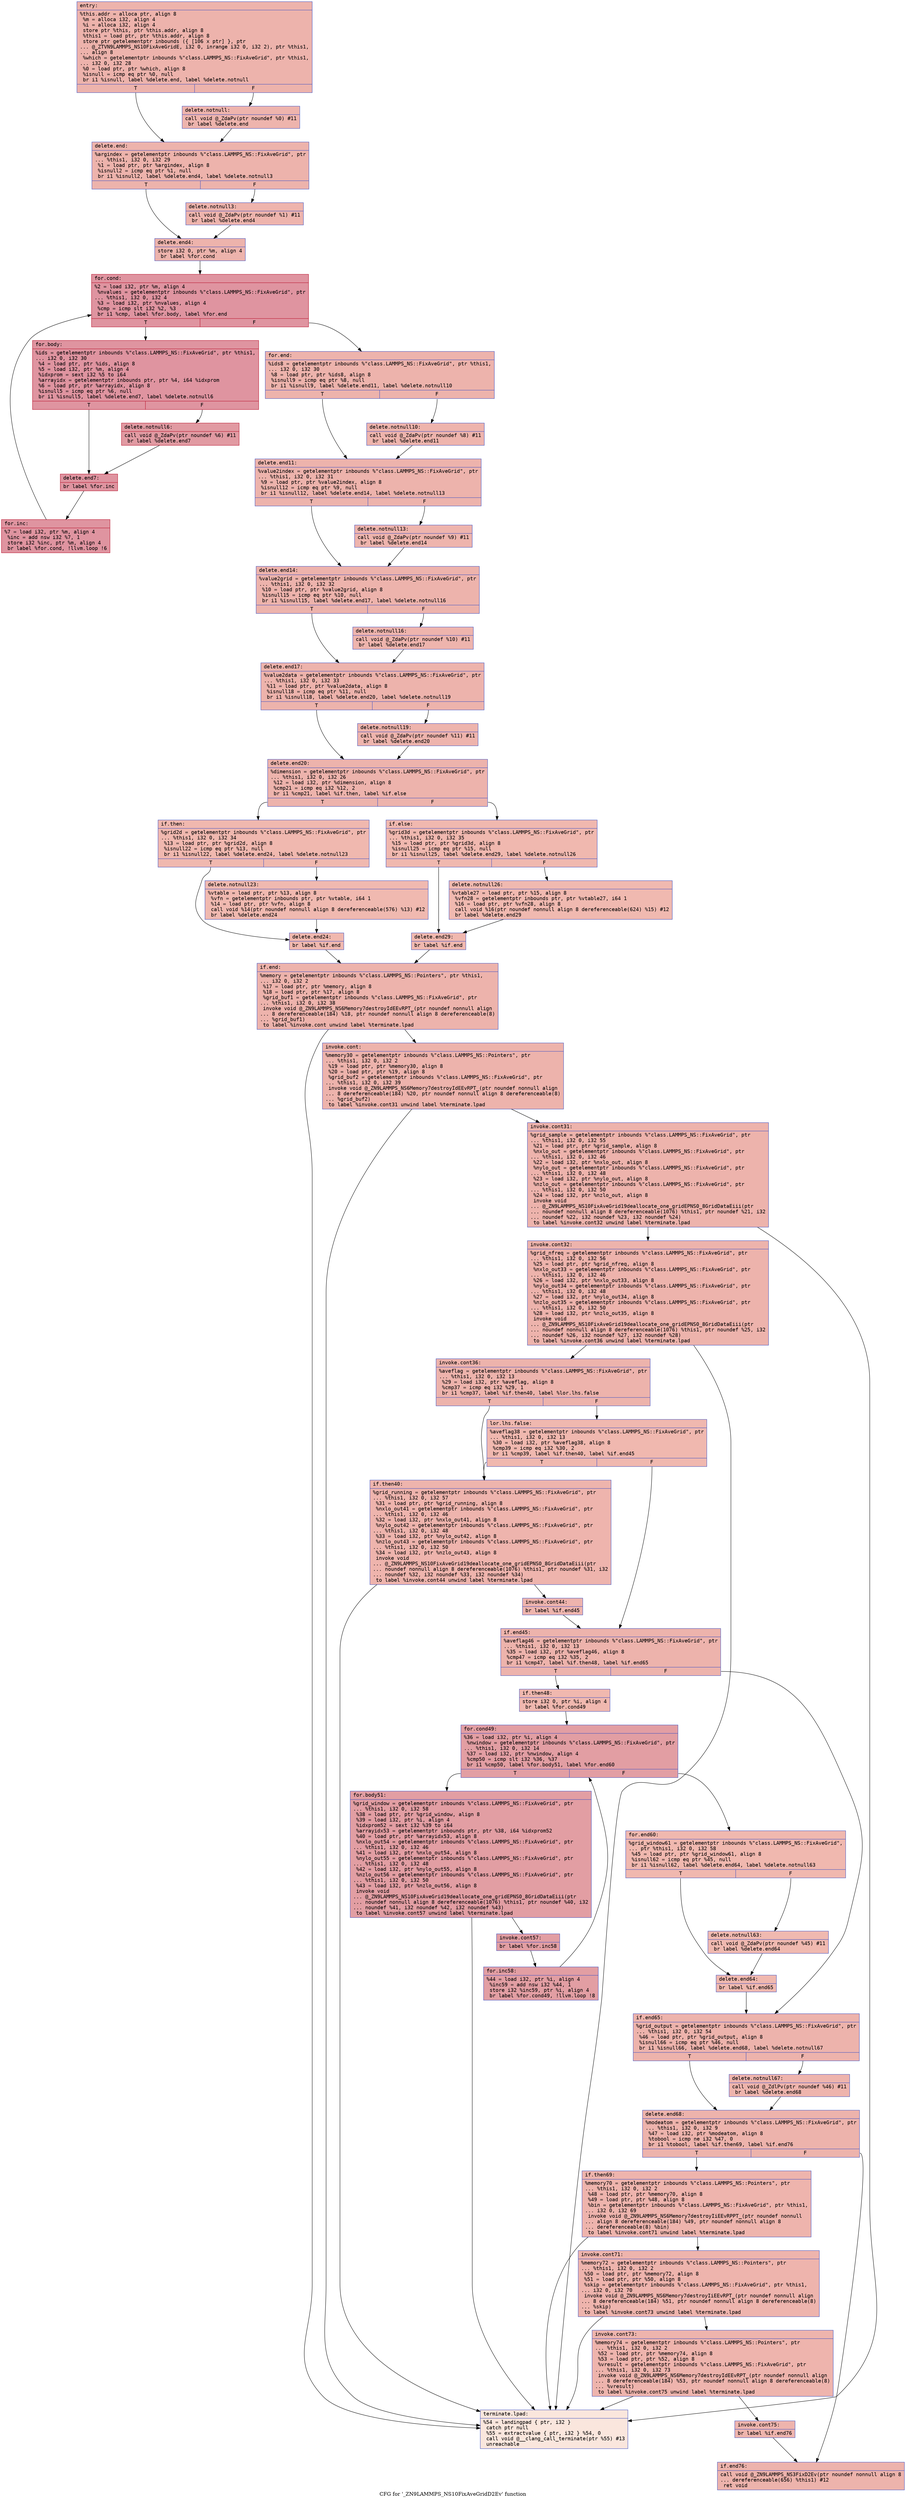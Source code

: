 digraph "CFG for '_ZN9LAMMPS_NS10FixAveGridD2Ev' function" {
	label="CFG for '_ZN9LAMMPS_NS10FixAveGridD2Ev' function";

	Node0x560b51308390 [shape=record,color="#3d50c3ff", style=filled, fillcolor="#d6524470" fontname="Courier",label="{entry:\l|  %this.addr = alloca ptr, align 8\l  %m = alloca i32, align 4\l  %i = alloca i32, align 4\l  store ptr %this, ptr %this.addr, align 8\l  %this1 = load ptr, ptr %this.addr, align 8\l  store ptr getelementptr inbounds (\{ [106 x ptr] \}, ptr\l... @_ZTVN9LAMMPS_NS10FixAveGridE, i32 0, inrange i32 0, i32 2), ptr %this1,\l... align 8\l  %which = getelementptr inbounds %\"class.LAMMPS_NS::FixAveGrid\", ptr %this1,\l... i32 0, i32 28\l  %0 = load ptr, ptr %which, align 8\l  %isnull = icmp eq ptr %0, null\l  br i1 %isnull, label %delete.end, label %delete.notnull\l|{<s0>T|<s1>F}}"];
	Node0x560b51308390:s0 -> Node0x560b51308820[tooltip="entry -> delete.end\nProbability 37.50%" ];
	Node0x560b51308390:s1 -> Node0x560b51308870[tooltip="entry -> delete.notnull\nProbability 62.50%" ];
	Node0x560b51308870 [shape=record,color="#3d50c3ff", style=filled, fillcolor="#d8564670" fontname="Courier",label="{delete.notnull:\l|  call void @_ZdaPv(ptr noundef %0) #11\l  br label %delete.end\l}"];
	Node0x560b51308870 -> Node0x560b51308820[tooltip="delete.notnull -> delete.end\nProbability 100.00%" ];
	Node0x560b51308820 [shape=record,color="#3d50c3ff", style=filled, fillcolor="#d6524470" fontname="Courier",label="{delete.end:\l|  %argindex = getelementptr inbounds %\"class.LAMMPS_NS::FixAveGrid\", ptr\l... %this1, i32 0, i32 29\l  %1 = load ptr, ptr %argindex, align 8\l  %isnull2 = icmp eq ptr %1, null\l  br i1 %isnull2, label %delete.end4, label %delete.notnull3\l|{<s0>T|<s1>F}}"];
	Node0x560b51308820:s0 -> Node0x560b51308d10[tooltip="delete.end -> delete.end4\nProbability 37.50%" ];
	Node0x560b51308820:s1 -> Node0x560b51308f30[tooltip="delete.end -> delete.notnull3\nProbability 62.50%" ];
	Node0x560b51308f30 [shape=record,color="#3d50c3ff", style=filled, fillcolor="#d8564670" fontname="Courier",label="{delete.notnull3:\l|  call void @_ZdaPv(ptr noundef %1) #11\l  br label %delete.end4\l}"];
	Node0x560b51308f30 -> Node0x560b51308d10[tooltip="delete.notnull3 -> delete.end4\nProbability 100.00%" ];
	Node0x560b51308d10 [shape=record,color="#3d50c3ff", style=filled, fillcolor="#d6524470" fontname="Courier",label="{delete.end4:\l|  store i32 0, ptr %m, align 4\l  br label %for.cond\l}"];
	Node0x560b51308d10 -> Node0x560b513092d0[tooltip="delete.end4 -> for.cond\nProbability 100.00%" ];
	Node0x560b513092d0 [shape=record,color="#b70d28ff", style=filled, fillcolor="#b70d2870" fontname="Courier",label="{for.cond:\l|  %2 = load i32, ptr %m, align 4\l  %nvalues = getelementptr inbounds %\"class.LAMMPS_NS::FixAveGrid\", ptr\l... %this1, i32 0, i32 4\l  %3 = load i32, ptr %nvalues, align 4\l  %cmp = icmp slt i32 %2, %3\l  br i1 %cmp, label %for.body, label %for.end\l|{<s0>T|<s1>F}}"];
	Node0x560b513092d0:s0 -> Node0x560b51309600[tooltip="for.cond -> for.body\nProbability 96.88%" ];
	Node0x560b513092d0:s1 -> Node0x560b51309680[tooltip="for.cond -> for.end\nProbability 3.12%" ];
	Node0x560b51309600 [shape=record,color="#b70d28ff", style=filled, fillcolor="#b70d2870" fontname="Courier",label="{for.body:\l|  %ids = getelementptr inbounds %\"class.LAMMPS_NS::FixAveGrid\", ptr %this1,\l... i32 0, i32 30\l  %4 = load ptr, ptr %ids, align 8\l  %5 = load i32, ptr %m, align 4\l  %idxprom = sext i32 %5 to i64\l  %arrayidx = getelementptr inbounds ptr, ptr %4, i64 %idxprom\l  %6 = load ptr, ptr %arrayidx, align 8\l  %isnull5 = icmp eq ptr %6, null\l  br i1 %isnull5, label %delete.end7, label %delete.notnull6\l|{<s0>T|<s1>F}}"];
	Node0x560b51309600:s0 -> Node0x560b51309c10[tooltip="for.body -> delete.end7\nProbability 37.50%" ];
	Node0x560b51309600:s1 -> Node0x560b51309c90[tooltip="for.body -> delete.notnull6\nProbability 62.50%" ];
	Node0x560b51309c90 [shape=record,color="#b70d28ff", style=filled, fillcolor="#bb1b2c70" fontname="Courier",label="{delete.notnull6:\l|  call void @_ZdaPv(ptr noundef %6) #11\l  br label %delete.end7\l}"];
	Node0x560b51309c90 -> Node0x560b51309c10[tooltip="delete.notnull6 -> delete.end7\nProbability 100.00%" ];
	Node0x560b51309c10 [shape=record,color="#b70d28ff", style=filled, fillcolor="#b70d2870" fontname="Courier",label="{delete.end7:\l|  br label %for.inc\l}"];
	Node0x560b51309c10 -> Node0x560b5130a140[tooltip="delete.end7 -> for.inc\nProbability 100.00%" ];
	Node0x560b5130a140 [shape=record,color="#b70d28ff", style=filled, fillcolor="#b70d2870" fontname="Courier",label="{for.inc:\l|  %7 = load i32, ptr %m, align 4\l  %inc = add nsw i32 %7, 1\l  store i32 %inc, ptr %m, align 4\l  br label %for.cond, !llvm.loop !6\l}"];
	Node0x560b5130a140 -> Node0x560b513092d0[tooltip="for.inc -> for.cond\nProbability 100.00%" ];
	Node0x560b51309680 [shape=record,color="#3d50c3ff", style=filled, fillcolor="#d6524470" fontname="Courier",label="{for.end:\l|  %ids8 = getelementptr inbounds %\"class.LAMMPS_NS::FixAveGrid\", ptr %this1,\l... i32 0, i32 30\l  %8 = load ptr, ptr %ids8, align 8\l  %isnull9 = icmp eq ptr %8, null\l  br i1 %isnull9, label %delete.end11, label %delete.notnull10\l|{<s0>T|<s1>F}}"];
	Node0x560b51309680:s0 -> Node0x560b5130a6c0[tooltip="for.end -> delete.end11\nProbability 37.50%" ];
	Node0x560b51309680:s1 -> Node0x560b5130a740[tooltip="for.end -> delete.notnull10\nProbability 62.50%" ];
	Node0x560b5130a740 [shape=record,color="#3d50c3ff", style=filled, fillcolor="#d8564670" fontname="Courier",label="{delete.notnull10:\l|  call void @_ZdaPv(ptr noundef %8) #11\l  br label %delete.end11\l}"];
	Node0x560b5130a740 -> Node0x560b5130a6c0[tooltip="delete.notnull10 -> delete.end11\nProbability 100.00%" ];
	Node0x560b5130a6c0 [shape=record,color="#3d50c3ff", style=filled, fillcolor="#d6524470" fontname="Courier",label="{delete.end11:\l|  %value2index = getelementptr inbounds %\"class.LAMMPS_NS::FixAveGrid\", ptr\l... %this1, i32 0, i32 31\l  %9 = load ptr, ptr %value2index, align 8\l  %isnull12 = icmp eq ptr %9, null\l  br i1 %isnull12, label %delete.end14, label %delete.notnull13\l|{<s0>T|<s1>F}}"];
	Node0x560b5130a6c0:s0 -> Node0x560b5130ac10[tooltip="delete.end11 -> delete.end14\nProbability 37.50%" ];
	Node0x560b5130a6c0:s1 -> Node0x560b5130acc0[tooltip="delete.end11 -> delete.notnull13\nProbability 62.50%" ];
	Node0x560b5130acc0 [shape=record,color="#3d50c3ff", style=filled, fillcolor="#d8564670" fontname="Courier",label="{delete.notnull13:\l|  call void @_ZdaPv(ptr noundef %9) #11\l  br label %delete.end14\l}"];
	Node0x560b5130acc0 -> Node0x560b5130ac10[tooltip="delete.notnull13 -> delete.end14\nProbability 100.00%" ];
	Node0x560b5130ac10 [shape=record,color="#3d50c3ff", style=filled, fillcolor="#d6524470" fontname="Courier",label="{delete.end14:\l|  %value2grid = getelementptr inbounds %\"class.LAMMPS_NS::FixAveGrid\", ptr\l... %this1, i32 0, i32 32\l  %10 = load ptr, ptr %value2grid, align 8\l  %isnull15 = icmp eq ptr %10, null\l  br i1 %isnull15, label %delete.end17, label %delete.notnull16\l|{<s0>T|<s1>F}}"];
	Node0x560b5130ac10:s0 -> Node0x560b5130b170[tooltip="delete.end14 -> delete.end17\nProbability 37.50%" ];
	Node0x560b5130ac10:s1 -> Node0x560b5130b220[tooltip="delete.end14 -> delete.notnull16\nProbability 62.50%" ];
	Node0x560b5130b220 [shape=record,color="#3d50c3ff", style=filled, fillcolor="#d8564670" fontname="Courier",label="{delete.notnull16:\l|  call void @_ZdaPv(ptr noundef %10) #11\l  br label %delete.end17\l}"];
	Node0x560b5130b220 -> Node0x560b5130b170[tooltip="delete.notnull16 -> delete.end17\nProbability 100.00%" ];
	Node0x560b5130b170 [shape=record,color="#3d50c3ff", style=filled, fillcolor="#d6524470" fontname="Courier",label="{delete.end17:\l|  %value2data = getelementptr inbounds %\"class.LAMMPS_NS::FixAveGrid\", ptr\l... %this1, i32 0, i32 33\l  %11 = load ptr, ptr %value2data, align 8\l  %isnull18 = icmp eq ptr %11, null\l  br i1 %isnull18, label %delete.end20, label %delete.notnull19\l|{<s0>T|<s1>F}}"];
	Node0x560b5130b170:s0 -> Node0x560b5130b6d0[tooltip="delete.end17 -> delete.end20\nProbability 37.50%" ];
	Node0x560b5130b170:s1 -> Node0x560b5130b780[tooltip="delete.end17 -> delete.notnull19\nProbability 62.50%" ];
	Node0x560b5130b780 [shape=record,color="#3d50c3ff", style=filled, fillcolor="#d8564670" fontname="Courier",label="{delete.notnull19:\l|  call void @_ZdaPv(ptr noundef %11) #11\l  br label %delete.end20\l}"];
	Node0x560b5130b780 -> Node0x560b5130b6d0[tooltip="delete.notnull19 -> delete.end20\nProbability 100.00%" ];
	Node0x560b5130b6d0 [shape=record,color="#3d50c3ff", style=filled, fillcolor="#d6524470" fontname="Courier",label="{delete.end20:\l|  %dimension = getelementptr inbounds %\"class.LAMMPS_NS::FixAveGrid\", ptr\l... %this1, i32 0, i32 26\l  %12 = load i32, ptr %dimension, align 8\l  %cmp21 = icmp eq i32 %12, 2\l  br i1 %cmp21, label %if.then, label %if.else\l|{<s0>T|<s1>F}}"];
	Node0x560b5130b6d0:s0 -> Node0x560b5130bc30[tooltip="delete.end20 -> if.then\nProbability 50.00%" ];
	Node0x560b5130b6d0:s1 -> Node0x560b5130bca0[tooltip="delete.end20 -> if.else\nProbability 50.00%" ];
	Node0x560b5130bc30 [shape=record,color="#3d50c3ff", style=filled, fillcolor="#dc5d4a70" fontname="Courier",label="{if.then:\l|  %grid2d = getelementptr inbounds %\"class.LAMMPS_NS::FixAveGrid\", ptr\l... %this1, i32 0, i32 34\l  %13 = load ptr, ptr %grid2d, align 8\l  %isnull22 = icmp eq ptr %13, null\l  br i1 %isnull22, label %delete.end24, label %delete.notnull23\l|{<s0>T|<s1>F}}"];
	Node0x560b5130bc30:s0 -> Node0x560b512331d0[tooltip="if.then -> delete.end24\nProbability 37.50%" ];
	Node0x560b5130bc30:s1 -> Node0x560b51309d70[tooltip="if.then -> delete.notnull23\nProbability 62.50%" ];
	Node0x560b51309d70 [shape=record,color="#3d50c3ff", style=filled, fillcolor="#de614d70" fontname="Courier",label="{delete.notnull23:\l|  %vtable = load ptr, ptr %13, align 8\l  %vfn = getelementptr inbounds ptr, ptr %vtable, i64 1\l  %14 = load ptr, ptr %vfn, align 8\l  call void %14(ptr noundef nonnull align 8 dereferenceable(576) %13) #12\l  br label %delete.end24\l}"];
	Node0x560b51309d70 -> Node0x560b512331d0[tooltip="delete.notnull23 -> delete.end24\nProbability 100.00%" ];
	Node0x560b512331d0 [shape=record,color="#3d50c3ff", style=filled, fillcolor="#dc5d4a70" fontname="Courier",label="{delete.end24:\l|  br label %if.end\l}"];
	Node0x560b512331d0 -> Node0x560b5130c7f0[tooltip="delete.end24 -> if.end\nProbability 100.00%" ];
	Node0x560b5130bca0 [shape=record,color="#3d50c3ff", style=filled, fillcolor="#dc5d4a70" fontname="Courier",label="{if.else:\l|  %grid3d = getelementptr inbounds %\"class.LAMMPS_NS::FixAveGrid\", ptr\l... %this1, i32 0, i32 35\l  %15 = load ptr, ptr %grid3d, align 8\l  %isnull25 = icmp eq ptr %15, null\l  br i1 %isnull25, label %delete.end29, label %delete.notnull26\l|{<s0>T|<s1>F}}"];
	Node0x560b5130bca0:s0 -> Node0x560b5130caa0[tooltip="if.else -> delete.end29\nProbability 37.50%" ];
	Node0x560b5130bca0:s1 -> Node0x560b5130cb20[tooltip="if.else -> delete.notnull26\nProbability 62.50%" ];
	Node0x560b5130cb20 [shape=record,color="#3d50c3ff", style=filled, fillcolor="#de614d70" fontname="Courier",label="{delete.notnull26:\l|  %vtable27 = load ptr, ptr %15, align 8\l  %vfn28 = getelementptr inbounds ptr, ptr %vtable27, i64 1\l  %16 = load ptr, ptr %vfn28, align 8\l  call void %16(ptr noundef nonnull align 8 dereferenceable(624) %15) #12\l  br label %delete.end29\l}"];
	Node0x560b5130cb20 -> Node0x560b5130caa0[tooltip="delete.notnull26 -> delete.end29\nProbability 100.00%" ];
	Node0x560b5130caa0 [shape=record,color="#3d50c3ff", style=filled, fillcolor="#dc5d4a70" fontname="Courier",label="{delete.end29:\l|  br label %if.end\l}"];
	Node0x560b5130caa0 -> Node0x560b5130c7f0[tooltip="delete.end29 -> if.end\nProbability 100.00%" ];
	Node0x560b5130c7f0 [shape=record,color="#3d50c3ff", style=filled, fillcolor="#d6524470" fontname="Courier",label="{if.end:\l|  %memory = getelementptr inbounds %\"class.LAMMPS_NS::Pointers\", ptr %this1,\l... i32 0, i32 2\l  %17 = load ptr, ptr %memory, align 8\l  %18 = load ptr, ptr %17, align 8\l  %grid_buf1 = getelementptr inbounds %\"class.LAMMPS_NS::FixAveGrid\", ptr\l... %this1, i32 0, i32 38\l  invoke void @_ZN9LAMMPS_NS6Memory7destroyIdEEvRPT_(ptr noundef nonnull align\l... 8 dereferenceable(184) %18, ptr noundef nonnull align 8 dereferenceable(8)\l... %grid_buf1)\l          to label %invoke.cont unwind label %terminate.lpad\l}"];
	Node0x560b5130c7f0 -> Node0x560b5130d300[tooltip="if.end -> invoke.cont\nProbability 100.00%" ];
	Node0x560b5130c7f0 -> Node0x560b5130d380[tooltip="if.end -> terminate.lpad\nProbability 0.00%" ];
	Node0x560b5130d300 [shape=record,color="#3d50c3ff", style=filled, fillcolor="#d6524470" fontname="Courier",label="{invoke.cont:\l|  %memory30 = getelementptr inbounds %\"class.LAMMPS_NS::Pointers\", ptr\l... %this1, i32 0, i32 2\l  %19 = load ptr, ptr %memory30, align 8\l  %20 = load ptr, ptr %19, align 8\l  %grid_buf2 = getelementptr inbounds %\"class.LAMMPS_NS::FixAveGrid\", ptr\l... %this1, i32 0, i32 39\l  invoke void @_ZN9LAMMPS_NS6Memory7destroyIdEEvRPT_(ptr noundef nonnull align\l... 8 dereferenceable(184) %20, ptr noundef nonnull align 8 dereferenceable(8)\l... %grid_buf2)\l          to label %invoke.cont31 unwind label %terminate.lpad\l}"];
	Node0x560b5130d300 -> Node0x560b5130d920[tooltip="invoke.cont -> invoke.cont31\nProbability 100.00%" ];
	Node0x560b5130d300 -> Node0x560b5130d380[tooltip="invoke.cont -> terminate.lpad\nProbability 0.00%" ];
	Node0x560b5130d920 [shape=record,color="#3d50c3ff", style=filled, fillcolor="#d6524470" fontname="Courier",label="{invoke.cont31:\l|  %grid_sample = getelementptr inbounds %\"class.LAMMPS_NS::FixAveGrid\", ptr\l... %this1, i32 0, i32 55\l  %21 = load ptr, ptr %grid_sample, align 8\l  %nxlo_out = getelementptr inbounds %\"class.LAMMPS_NS::FixAveGrid\", ptr\l... %this1, i32 0, i32 46\l  %22 = load i32, ptr %nxlo_out, align 8\l  %nylo_out = getelementptr inbounds %\"class.LAMMPS_NS::FixAveGrid\", ptr\l... %this1, i32 0, i32 48\l  %23 = load i32, ptr %nylo_out, align 8\l  %nzlo_out = getelementptr inbounds %\"class.LAMMPS_NS::FixAveGrid\", ptr\l... %this1, i32 0, i32 50\l  %24 = load i32, ptr %nzlo_out, align 8\l  invoke void\l... @_ZN9LAMMPS_NS10FixAveGrid19deallocate_one_gridEPNS0_8GridDataEiii(ptr\l... noundef nonnull align 8 dereferenceable(1076) %this1, ptr noundef %21, i32\l... noundef %22, i32 noundef %23, i32 noundef %24)\l          to label %invoke.cont32 unwind label %terminate.lpad\l}"];
	Node0x560b5130d920 -> Node0x560b5130e0d0[tooltip="invoke.cont31 -> invoke.cont32\nProbability 100.00%" ];
	Node0x560b5130d920 -> Node0x560b5130d380[tooltip="invoke.cont31 -> terminate.lpad\nProbability 0.00%" ];
	Node0x560b5130e0d0 [shape=record,color="#3d50c3ff", style=filled, fillcolor="#d6524470" fontname="Courier",label="{invoke.cont32:\l|  %grid_nfreq = getelementptr inbounds %\"class.LAMMPS_NS::FixAveGrid\", ptr\l... %this1, i32 0, i32 56\l  %25 = load ptr, ptr %grid_nfreq, align 8\l  %nxlo_out33 = getelementptr inbounds %\"class.LAMMPS_NS::FixAveGrid\", ptr\l... %this1, i32 0, i32 46\l  %26 = load i32, ptr %nxlo_out33, align 8\l  %nylo_out34 = getelementptr inbounds %\"class.LAMMPS_NS::FixAveGrid\", ptr\l... %this1, i32 0, i32 48\l  %27 = load i32, ptr %nylo_out34, align 8\l  %nzlo_out35 = getelementptr inbounds %\"class.LAMMPS_NS::FixAveGrid\", ptr\l... %this1, i32 0, i32 50\l  %28 = load i32, ptr %nzlo_out35, align 8\l  invoke void\l... @_ZN9LAMMPS_NS10FixAveGrid19deallocate_one_gridEPNS0_8GridDataEiii(ptr\l... noundef nonnull align 8 dereferenceable(1076) %this1, ptr noundef %25, i32\l... noundef %26, i32 noundef %27, i32 noundef %28)\l          to label %invoke.cont36 unwind label %terminate.lpad\l}"];
	Node0x560b5130e0d0 -> Node0x560b5130e990[tooltip="invoke.cont32 -> invoke.cont36\nProbability 100.00%" ];
	Node0x560b5130e0d0 -> Node0x560b5130d380[tooltip="invoke.cont32 -> terminate.lpad\nProbability 0.00%" ];
	Node0x560b5130e990 [shape=record,color="#3d50c3ff", style=filled, fillcolor="#d6524470" fontname="Courier",label="{invoke.cont36:\l|  %aveflag = getelementptr inbounds %\"class.LAMMPS_NS::FixAveGrid\", ptr\l... %this1, i32 0, i32 13\l  %29 = load i32, ptr %aveflag, align 8\l  %cmp37 = icmp eq i32 %29, 1\l  br i1 %cmp37, label %if.then40, label %lor.lhs.false\l|{<s0>T|<s1>F}}"];
	Node0x560b5130e990:s0 -> Node0x560b5130e080[tooltip="invoke.cont36 -> if.then40\nProbability 50.00%" ];
	Node0x560b5130e990:s1 -> Node0x560b5130edc0[tooltip="invoke.cont36 -> lor.lhs.false\nProbability 50.00%" ];
	Node0x560b5130edc0 [shape=record,color="#3d50c3ff", style=filled, fillcolor="#dc5d4a70" fontname="Courier",label="{lor.lhs.false:\l|  %aveflag38 = getelementptr inbounds %\"class.LAMMPS_NS::FixAveGrid\", ptr\l... %this1, i32 0, i32 13\l  %30 = load i32, ptr %aveflag38, align 8\l  %cmp39 = icmp eq i32 %30, 2\l  br i1 %cmp39, label %if.then40, label %if.end45\l|{<s0>T|<s1>F}}"];
	Node0x560b5130edc0:s0 -> Node0x560b5130e080[tooltip="lor.lhs.false -> if.then40\nProbability 50.00%" ];
	Node0x560b5130edc0:s1 -> Node0x560b5130f110[tooltip="lor.lhs.false -> if.end45\nProbability 50.00%" ];
	Node0x560b5130e080 [shape=record,color="#3d50c3ff", style=filled, fillcolor="#d8564670" fontname="Courier",label="{if.then40:\l|  %grid_running = getelementptr inbounds %\"class.LAMMPS_NS::FixAveGrid\", ptr\l... %this1, i32 0, i32 57\l  %31 = load ptr, ptr %grid_running, align 8\l  %nxlo_out41 = getelementptr inbounds %\"class.LAMMPS_NS::FixAveGrid\", ptr\l... %this1, i32 0, i32 46\l  %32 = load i32, ptr %nxlo_out41, align 8\l  %nylo_out42 = getelementptr inbounds %\"class.LAMMPS_NS::FixAveGrid\", ptr\l... %this1, i32 0, i32 48\l  %33 = load i32, ptr %nylo_out42, align 8\l  %nzlo_out43 = getelementptr inbounds %\"class.LAMMPS_NS::FixAveGrid\", ptr\l... %this1, i32 0, i32 50\l  %34 = load i32, ptr %nzlo_out43, align 8\l  invoke void\l... @_ZN9LAMMPS_NS10FixAveGrid19deallocate_one_gridEPNS0_8GridDataEiii(ptr\l... noundef nonnull align 8 dereferenceable(1076) %this1, ptr noundef %31, i32\l... noundef %32, i32 noundef %33, i32 noundef %34)\l          to label %invoke.cont44 unwind label %terminate.lpad\l}"];
	Node0x560b5130e080 -> Node0x560b5130f850[tooltip="if.then40 -> invoke.cont44\nProbability 100.00%" ];
	Node0x560b5130e080 -> Node0x560b5130d380[tooltip="if.then40 -> terminate.lpad\nProbability 0.00%" ];
	Node0x560b5130f850 [shape=record,color="#3d50c3ff", style=filled, fillcolor="#d8564670" fontname="Courier",label="{invoke.cont44:\l|  br label %if.end45\l}"];
	Node0x560b5130f850 -> Node0x560b5130f110[tooltip="invoke.cont44 -> if.end45\nProbability 100.00%" ];
	Node0x560b5130f110 [shape=record,color="#3d50c3ff", style=filled, fillcolor="#d6524470" fontname="Courier",label="{if.end45:\l|  %aveflag46 = getelementptr inbounds %\"class.LAMMPS_NS::FixAveGrid\", ptr\l... %this1, i32 0, i32 13\l  %35 = load i32, ptr %aveflag46, align 8\l  %cmp47 = icmp eq i32 %35, 2\l  br i1 %cmp47, label %if.then48, label %if.end65\l|{<s0>T|<s1>F}}"];
	Node0x560b5130f110:s0 -> Node0x560b5130f800[tooltip="if.end45 -> if.then48\nProbability 50.00%" ];
	Node0x560b5130f110:s1 -> Node0x560b5130fd60[tooltip="if.end45 -> if.end65\nProbability 50.00%" ];
	Node0x560b5130f800 [shape=record,color="#3d50c3ff", style=filled, fillcolor="#dc5d4a70" fontname="Courier",label="{if.then48:\l|  store i32 0, ptr %i, align 4\l  br label %for.cond49\l}"];
	Node0x560b5130f800 -> Node0x560b5130ff30[tooltip="if.then48 -> for.cond49\nProbability 100.00%" ];
	Node0x560b5130ff30 [shape=record,color="#3d50c3ff", style=filled, fillcolor="#be242e70" fontname="Courier",label="{for.cond49:\l|  %36 = load i32, ptr %i, align 4\l  %nwindow = getelementptr inbounds %\"class.LAMMPS_NS::FixAveGrid\", ptr\l... %this1, i32 0, i32 14\l  %37 = load i32, ptr %nwindow, align 4\l  %cmp50 = icmp slt i32 %36, %37\l  br i1 %cmp50, label %for.body51, label %for.end60\l|{<s0>T|<s1>F}}"];
	Node0x560b5130ff30:s0 -> Node0x560b51310290[tooltip="for.cond49 -> for.body51\nProbability 96.88%" ];
	Node0x560b5130ff30:s1 -> Node0x560b5130bfb0[tooltip="for.cond49 -> for.end60\nProbability 3.12%" ];
	Node0x560b51310290 [shape=record,color="#3d50c3ff", style=filled, fillcolor="#be242e70" fontname="Courier",label="{for.body51:\l|  %grid_window = getelementptr inbounds %\"class.LAMMPS_NS::FixAveGrid\", ptr\l... %this1, i32 0, i32 58\l  %38 = load ptr, ptr %grid_window, align 8\l  %39 = load i32, ptr %i, align 4\l  %idxprom52 = sext i32 %39 to i64\l  %arrayidx53 = getelementptr inbounds ptr, ptr %38, i64 %idxprom52\l  %40 = load ptr, ptr %arrayidx53, align 8\l  %nxlo_out54 = getelementptr inbounds %\"class.LAMMPS_NS::FixAveGrid\", ptr\l... %this1, i32 0, i32 46\l  %41 = load i32, ptr %nxlo_out54, align 8\l  %nylo_out55 = getelementptr inbounds %\"class.LAMMPS_NS::FixAveGrid\", ptr\l... %this1, i32 0, i32 48\l  %42 = load i32, ptr %nylo_out55, align 8\l  %nzlo_out56 = getelementptr inbounds %\"class.LAMMPS_NS::FixAveGrid\", ptr\l... %this1, i32 0, i32 50\l  %43 = load i32, ptr %nzlo_out56, align 8\l  invoke void\l... @_ZN9LAMMPS_NS10FixAveGrid19deallocate_one_gridEPNS0_8GridDataEiii(ptr\l... noundef nonnull align 8 dereferenceable(1076) %this1, ptr noundef %40, i32\l... noundef %41, i32 noundef %42, i32 noundef %43)\l          to label %invoke.cont57 unwind label %terminate.lpad\l}"];
	Node0x560b51310290 -> Node0x560b513112e0[tooltip="for.body51 -> invoke.cont57\nProbability 100.00%" ];
	Node0x560b51310290 -> Node0x560b5130d380[tooltip="for.body51 -> terminate.lpad\nProbability 0.00%" ];
	Node0x560b513112e0 [shape=record,color="#3d50c3ff", style=filled, fillcolor="#be242e70" fontname="Courier",label="{invoke.cont57:\l|  br label %for.inc58\l}"];
	Node0x560b513112e0 -> Node0x560b51311290[tooltip="invoke.cont57 -> for.inc58\nProbability 100.00%" ];
	Node0x560b51311290 [shape=record,color="#3d50c3ff", style=filled, fillcolor="#be242e70" fontname="Courier",label="{for.inc58:\l|  %44 = load i32, ptr %i, align 4\l  %inc59 = add nsw i32 %44, 1\l  store i32 %inc59, ptr %i, align 4\l  br label %for.cond49, !llvm.loop !8\l}"];
	Node0x560b51311290 -> Node0x560b5130ff30[tooltip="for.inc58 -> for.cond49\nProbability 100.00%" ];
	Node0x560b5130bfb0 [shape=record,color="#3d50c3ff", style=filled, fillcolor="#dc5d4a70" fontname="Courier",label="{for.end60:\l|  %grid_window61 = getelementptr inbounds %\"class.LAMMPS_NS::FixAveGrid\",\l... ptr %this1, i32 0, i32 58\l  %45 = load ptr, ptr %grid_window61, align 8\l  %isnull62 = icmp eq ptr %45, null\l  br i1 %isnull62, label %delete.end64, label %delete.notnull63\l|{<s0>T|<s1>F}}"];
	Node0x560b5130bfb0:s0 -> Node0x560b51311b70[tooltip="for.end60 -> delete.end64\nProbability 37.50%" ];
	Node0x560b5130bfb0:s1 -> Node0x560b51311c20[tooltip="for.end60 -> delete.notnull63\nProbability 62.50%" ];
	Node0x560b51311c20 [shape=record,color="#3d50c3ff", style=filled, fillcolor="#de614d70" fontname="Courier",label="{delete.notnull63:\l|  call void @_ZdaPv(ptr noundef %45) #11\l  br label %delete.end64\l}"];
	Node0x560b51311c20 -> Node0x560b51311b70[tooltip="delete.notnull63 -> delete.end64\nProbability 100.00%" ];
	Node0x560b51311b70 [shape=record,color="#3d50c3ff", style=filled, fillcolor="#dc5d4a70" fontname="Courier",label="{delete.end64:\l|  br label %if.end65\l}"];
	Node0x560b51311b70 -> Node0x560b5130fd60[tooltip="delete.end64 -> if.end65\nProbability 100.00%" ];
	Node0x560b5130fd60 [shape=record,color="#3d50c3ff", style=filled, fillcolor="#d6524470" fontname="Courier",label="{if.end65:\l|  %grid_output = getelementptr inbounds %\"class.LAMMPS_NS::FixAveGrid\", ptr\l... %this1, i32 0, i32 54\l  %46 = load ptr, ptr %grid_output, align 8\l  %isnull66 = icmp eq ptr %46, null\l  br i1 %isnull66, label %delete.end68, label %delete.notnull67\l|{<s0>T|<s1>F}}"];
	Node0x560b5130fd60:s0 -> Node0x560b51312140[tooltip="if.end65 -> delete.end68\nProbability 37.50%" ];
	Node0x560b5130fd60:s1 -> Node0x560b513121f0[tooltip="if.end65 -> delete.notnull67\nProbability 62.50%" ];
	Node0x560b513121f0 [shape=record,color="#3d50c3ff", style=filled, fillcolor="#d8564670" fontname="Courier",label="{delete.notnull67:\l|  call void @_ZdlPv(ptr noundef %46) #11\l  br label %delete.end68\l}"];
	Node0x560b513121f0 -> Node0x560b51312140[tooltip="delete.notnull67 -> delete.end68\nProbability 100.00%" ];
	Node0x560b51312140 [shape=record,color="#3d50c3ff", style=filled, fillcolor="#d6524470" fontname="Courier",label="{delete.end68:\l|  %modeatom = getelementptr inbounds %\"class.LAMMPS_NS::FixAveGrid\", ptr\l... %this1, i32 0, i32 9\l  %47 = load i32, ptr %modeatom, align 8\l  %tobool = icmp ne i32 %47, 0\l  br i1 %tobool, label %if.then69, label %if.end76\l|{<s0>T|<s1>F}}"];
	Node0x560b51312140:s0 -> Node0x560b51312eb0[tooltip="delete.end68 -> if.then69\nProbability 62.50%" ];
	Node0x560b51312140:s1 -> Node0x560b51312f00[tooltip="delete.end68 -> if.end76\nProbability 37.50%" ];
	Node0x560b51312eb0 [shape=record,color="#3d50c3ff", style=filled, fillcolor="#d8564670" fontname="Courier",label="{if.then69:\l|  %memory70 = getelementptr inbounds %\"class.LAMMPS_NS::Pointers\", ptr\l... %this1, i32 0, i32 2\l  %48 = load ptr, ptr %memory70, align 8\l  %49 = load ptr, ptr %48, align 8\l  %bin = getelementptr inbounds %\"class.LAMMPS_NS::FixAveGrid\", ptr %this1,\l... i32 0, i32 69\l  invoke void @_ZN9LAMMPS_NS6Memory7destroyIiEEvRPPT_(ptr noundef nonnull\l... align 8 dereferenceable(184) %49, ptr noundef nonnull align 8\l... dereferenceable(8) %bin)\l          to label %invoke.cont71 unwind label %terminate.lpad\l}"];
	Node0x560b51312eb0 -> Node0x560b51313330[tooltip="if.then69 -> invoke.cont71\nProbability 100.00%" ];
	Node0x560b51312eb0 -> Node0x560b5130d380[tooltip="if.then69 -> terminate.lpad\nProbability 0.00%" ];
	Node0x560b51313330 [shape=record,color="#3d50c3ff", style=filled, fillcolor="#d8564670" fontname="Courier",label="{invoke.cont71:\l|  %memory72 = getelementptr inbounds %\"class.LAMMPS_NS::Pointers\", ptr\l... %this1, i32 0, i32 2\l  %50 = load ptr, ptr %memory72, align 8\l  %51 = load ptr, ptr %50, align 8\l  %skip = getelementptr inbounds %\"class.LAMMPS_NS::FixAveGrid\", ptr %this1,\l... i32 0, i32 70\l  invoke void @_ZN9LAMMPS_NS6Memory7destroyIiEEvRPT_(ptr noundef nonnull align\l... 8 dereferenceable(184) %51, ptr noundef nonnull align 8 dereferenceable(8)\l... %skip)\l          to label %invoke.cont73 unwind label %terminate.lpad\l}"];
	Node0x560b51313330 -> Node0x560b513138a0[tooltip="invoke.cont71 -> invoke.cont73\nProbability 100.00%" ];
	Node0x560b51313330 -> Node0x560b5130d380[tooltip="invoke.cont71 -> terminate.lpad\nProbability 0.00%" ];
	Node0x560b513138a0 [shape=record,color="#3d50c3ff", style=filled, fillcolor="#d8564670" fontname="Courier",label="{invoke.cont73:\l|  %memory74 = getelementptr inbounds %\"class.LAMMPS_NS::Pointers\", ptr\l... %this1, i32 0, i32 2\l  %52 = load ptr, ptr %memory74, align 8\l  %53 = load ptr, ptr %52, align 8\l  %vresult = getelementptr inbounds %\"class.LAMMPS_NS::FixAveGrid\", ptr\l... %this1, i32 0, i32 73\l  invoke void @_ZN9LAMMPS_NS6Memory7destroyIdEEvRPT_(ptr noundef nonnull align\l... 8 dereferenceable(184) %53, ptr noundef nonnull align 8 dereferenceable(8)\l... %vresult)\l          to label %invoke.cont75 unwind label %terminate.lpad\l}"];
	Node0x560b513138a0 -> Node0x560b51313df0[tooltip="invoke.cont73 -> invoke.cont75\nProbability 100.00%" ];
	Node0x560b513138a0 -> Node0x560b5130d380[tooltip="invoke.cont73 -> terminate.lpad\nProbability 0.00%" ];
	Node0x560b51313df0 [shape=record,color="#3d50c3ff", style=filled, fillcolor="#d8564670" fontname="Courier",label="{invoke.cont75:\l|  br label %if.end76\l}"];
	Node0x560b51313df0 -> Node0x560b51312f00[tooltip="invoke.cont75 -> if.end76\nProbability 100.00%" ];
	Node0x560b51312f00 [shape=record,color="#3d50c3ff", style=filled, fillcolor="#d6524470" fontname="Courier",label="{if.end76:\l|  call void @_ZN9LAMMPS_NS3FixD2Ev(ptr noundef nonnull align 8\l... dereferenceable(656) %this1) #12\l  ret void\l}"];
	Node0x560b5130d380 [shape=record,color="#3d50c3ff", style=filled, fillcolor="#f3c7b170" fontname="Courier",label="{terminate.lpad:\l|  %54 = landingpad \{ ptr, i32 \}\l          catch ptr null\l  %55 = extractvalue \{ ptr, i32 \} %54, 0\l  call void @__clang_call_terminate(ptr %55) #13\l  unreachable\l}"];
}
